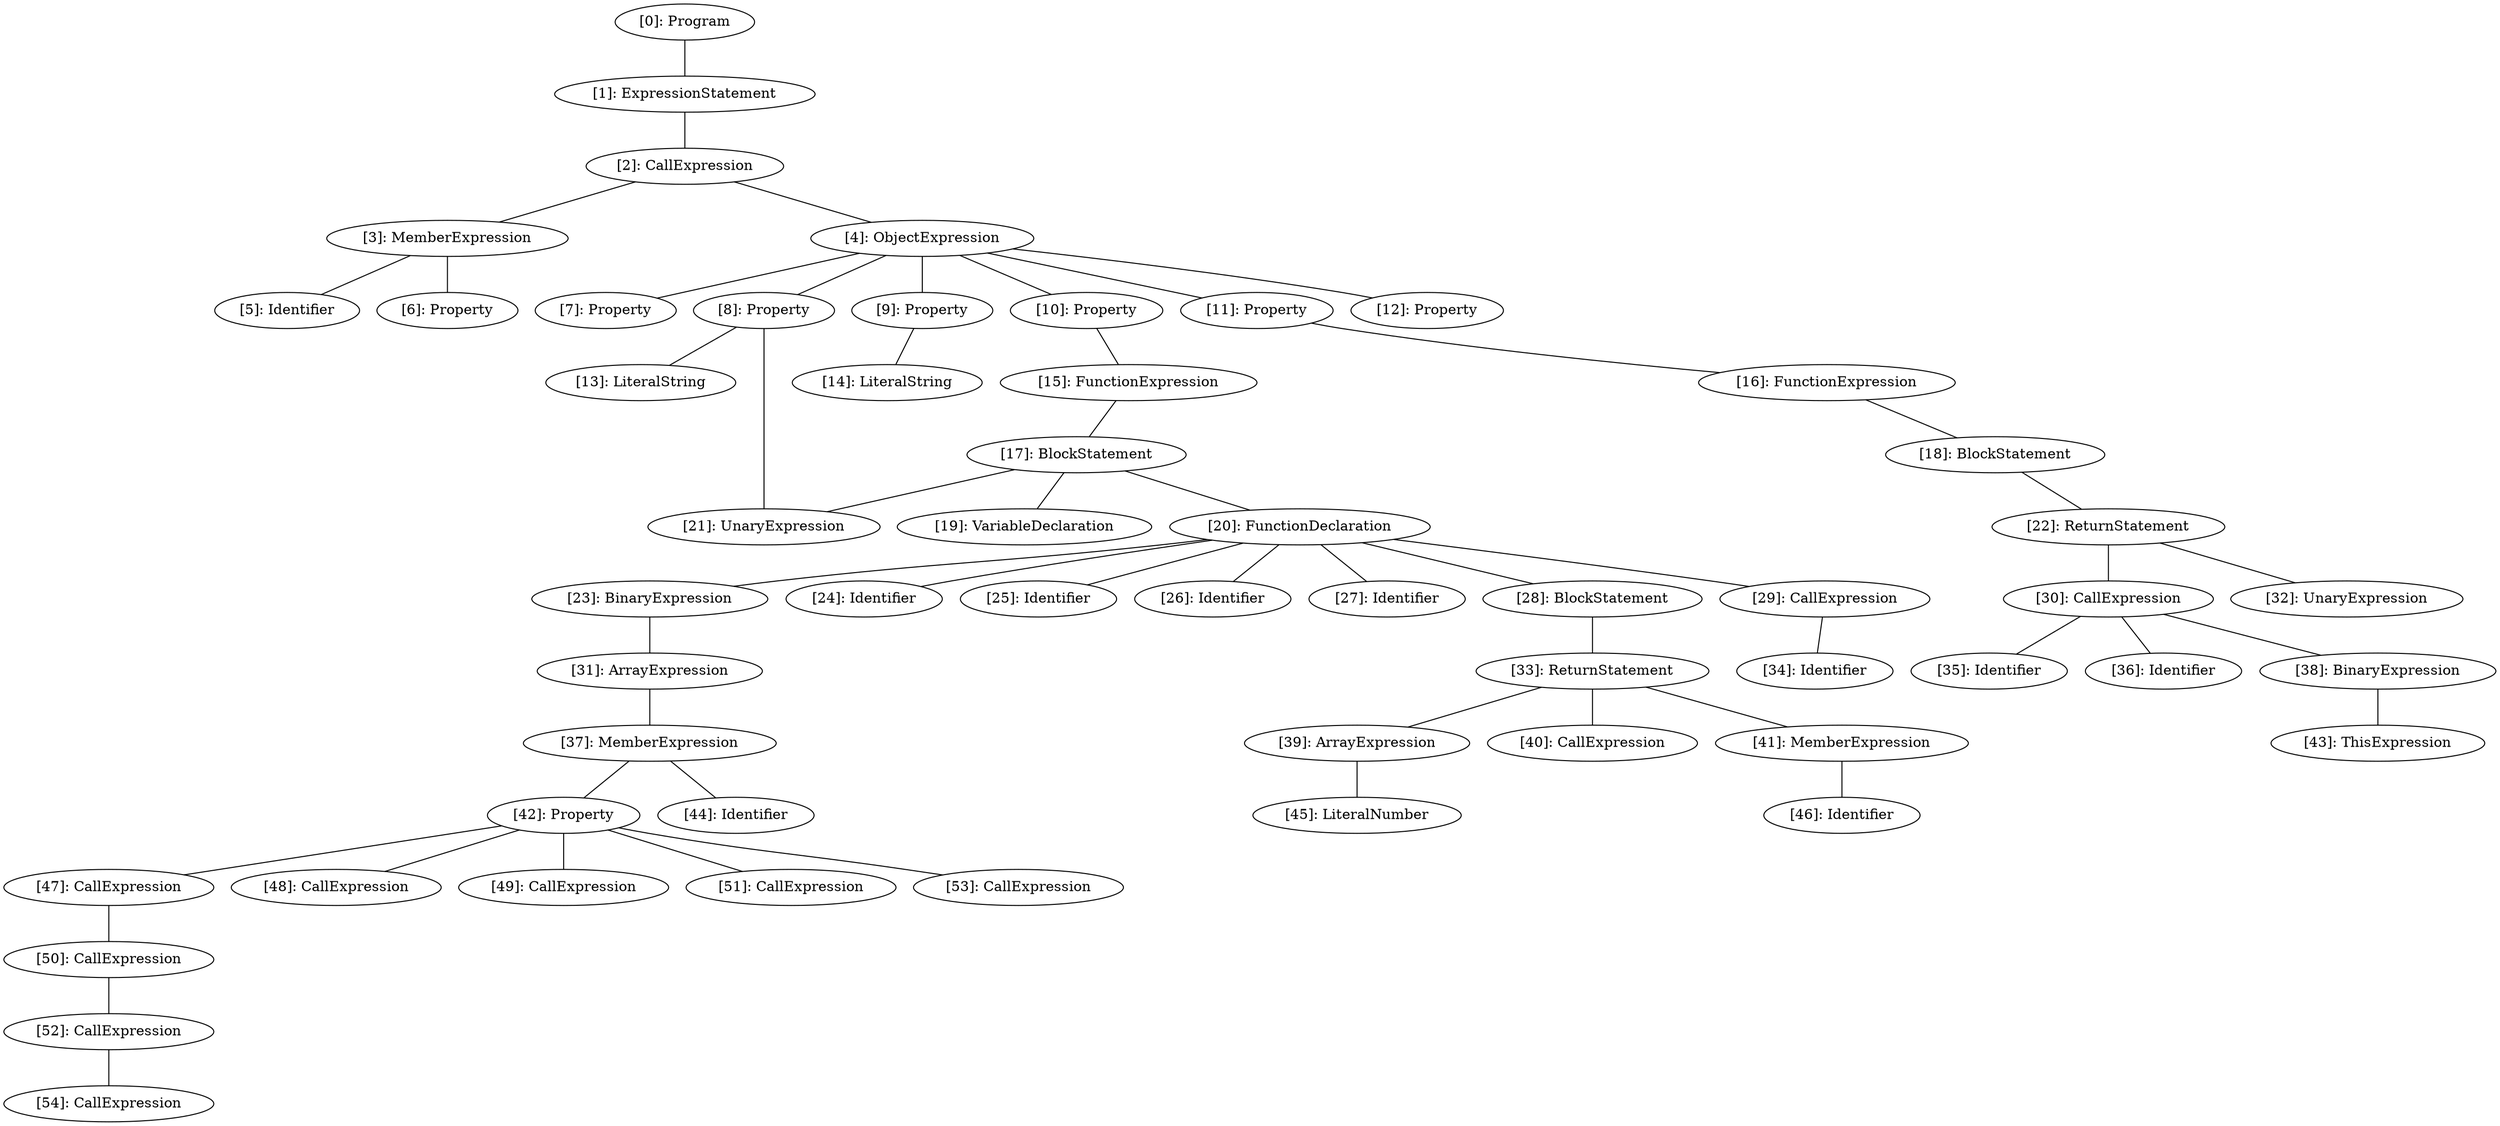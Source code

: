 // Result
graph {
	0 [label="[0]: Program"]
	1 [label="[1]: ExpressionStatement"]
	2 [label="[2]: CallExpression"]
	3 [label="[3]: MemberExpression"]
	4 [label="[4]: ObjectExpression"]
	5 [label="[5]: Identifier"]
	6 [label="[6]: Property"]
	7 [label="[7]: Property"]
	8 [label="[8]: Property"]
	9 [label="[9]: Property"]
	10 [label="[10]: Property"]
	11 [label="[11]: Property"]
	12 [label="[12]: Property"]
	13 [label="[13]: LiteralString"]
	14 [label="[14]: LiteralString"]
	15 [label="[15]: FunctionExpression"]
	16 [label="[16]: FunctionExpression"]
	17 [label="[17]: BlockStatement"]
	18 [label="[18]: BlockStatement"]
	19 [label="[19]: VariableDeclaration"]
	20 [label="[20]: FunctionDeclaration"]
	21 [label="[21]: UnaryExpression"]
	22 [label="[22]: ReturnStatement"]
	23 [label="[23]: BinaryExpression"]
	24 [label="[24]: Identifier"]
	25 [label="[25]: Identifier"]
	26 [label="[26]: Identifier"]
	27 [label="[27]: Identifier"]
	28 [label="[28]: BlockStatement"]
	29 [label="[29]: CallExpression"]
	30 [label="[30]: CallExpression"]
	31 [label="[31]: ArrayExpression"]
	32 [label="[32]: UnaryExpression"]
	33 [label="[33]: ReturnStatement"]
	34 [label="[34]: Identifier"]
	35 [label="[35]: Identifier"]
	36 [label="[36]: Identifier"]
	37 [label="[37]: MemberExpression"]
	38 [label="[38]: BinaryExpression"]
	39 [label="[39]: ArrayExpression"]
	40 [label="[40]: CallExpression"]
	41 [label="[41]: MemberExpression"]
	42 [label="[42]: Property"]
	43 [label="[43]: ThisExpression"]
	44 [label="[44]: Identifier"]
	45 [label="[45]: LiteralNumber"]
	46 [label="[46]: Identifier"]
	47 [label="[47]: CallExpression"]
	48 [label="[48]: CallExpression"]
	49 [label="[49]: CallExpression"]
	50 [label="[50]: CallExpression"]
	51 [label="[51]: CallExpression"]
	52 [label="[52]: CallExpression"]
	53 [label="[53]: CallExpression"]
	54 [label="[54]: CallExpression"]
	0 -- 1
	1 -- 2
	2 -- 3
	2 -- 4
	3 -- 5
	3 -- 6
	4 -- 7
	4 -- 8
	4 -- 9
	4 -- 10
	4 -- 11
	4 -- 12
	8 -- 13
	8 -- 21
	9 -- 14
	10 -- 15
	11 -- 16
	15 -- 17
	16 -- 18
	17 -- 19
	17 -- 20
	17 -- 21
	18 -- 22
	20 -- 23
	20 -- 24
	20 -- 25
	20 -- 26
	20 -- 27
	20 -- 28
	20 -- 29
	22 -- 30
	22 -- 32
	23 -- 31
	28 -- 33
	29 -- 34
	30 -- 35
	30 -- 36
	30 -- 38
	31 -- 37
	33 -- 39
	33 -- 40
	33 -- 41
	37 -- 42
	37 -- 44
	38 -- 43
	39 -- 45
	41 -- 46
	42 -- 47
	42 -- 48
	42 -- 49
	42 -- 51
	42 -- 53
	47 -- 50
	50 -- 52
	52 -- 54
}
